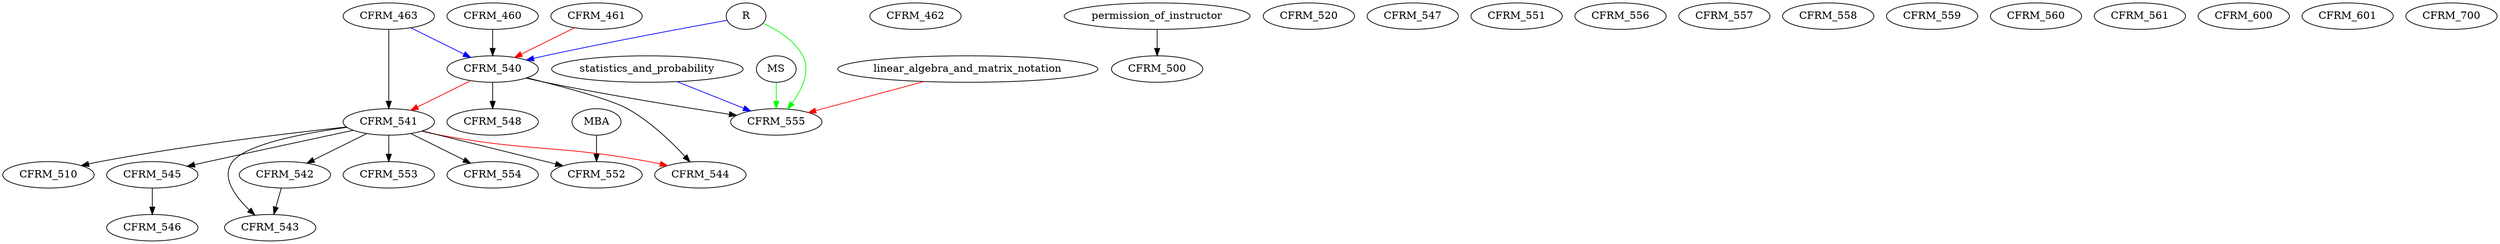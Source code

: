 digraph G {
    CFRM_460;
    CFRM_461;
    CFRM_462;
    CFRM_463;
    edge [color=black];
    permission_of_instructor -> CFRM_500;
    edge [color=black];
    CFRM_541 -> CFRM_510;
    CFRM_520;
    edge [color=black];
    CFRM_460 -> CFRM_540;
    edge [color=red];
    CFRM_461 -> CFRM_540;
    edge [color=blue];
    R -> CFRM_540;
    CFRM_463 -> CFRM_540;
    edge [color=black];
    CFRM_463 -> CFRM_541;
    edge [color=red];
    CFRM_540 -> CFRM_541;
    edge [color=black];
    CFRM_541 -> CFRM_542;
    edge [color=black];
    CFRM_541 -> CFRM_543;
    CFRM_542 -> CFRM_543;
    edge [color=black];
    CFRM_540 -> CFRM_544;
    edge [color=red];
    CFRM_541 -> CFRM_544;
    edge [color=black];
    CFRM_541 -> CFRM_545;
    edge [color=black];
    CFRM_545 -> CFRM_546;
    CFRM_547;
    edge [color=black];
    CFRM_540 -> CFRM_548;
    CFRM_551;
    edge [color=black];
    CFRM_541 -> CFRM_552;
    MBA -> CFRM_552;
    edge [color=black];
    CFRM_541 -> CFRM_553;
    edge [color=black];
    CFRM_541 -> CFRM_554;
    edge [color=black];
    CFRM_540 -> CFRM_555;
    edge [color=red];
    linear_algebra_and_matrix_notation -> CFRM_555;
    edge [color=blue];
    statistics_and_probability -> CFRM_555;
    edge [color=green];
    R -> CFRM_555;
    MS -> CFRM_555;
    CFRM_556;
    CFRM_557;
    CFRM_558;
    CFRM_559;
    CFRM_560;
    CFRM_561;
    CFRM_600;
    CFRM_601;
    CFRM_700;
}
